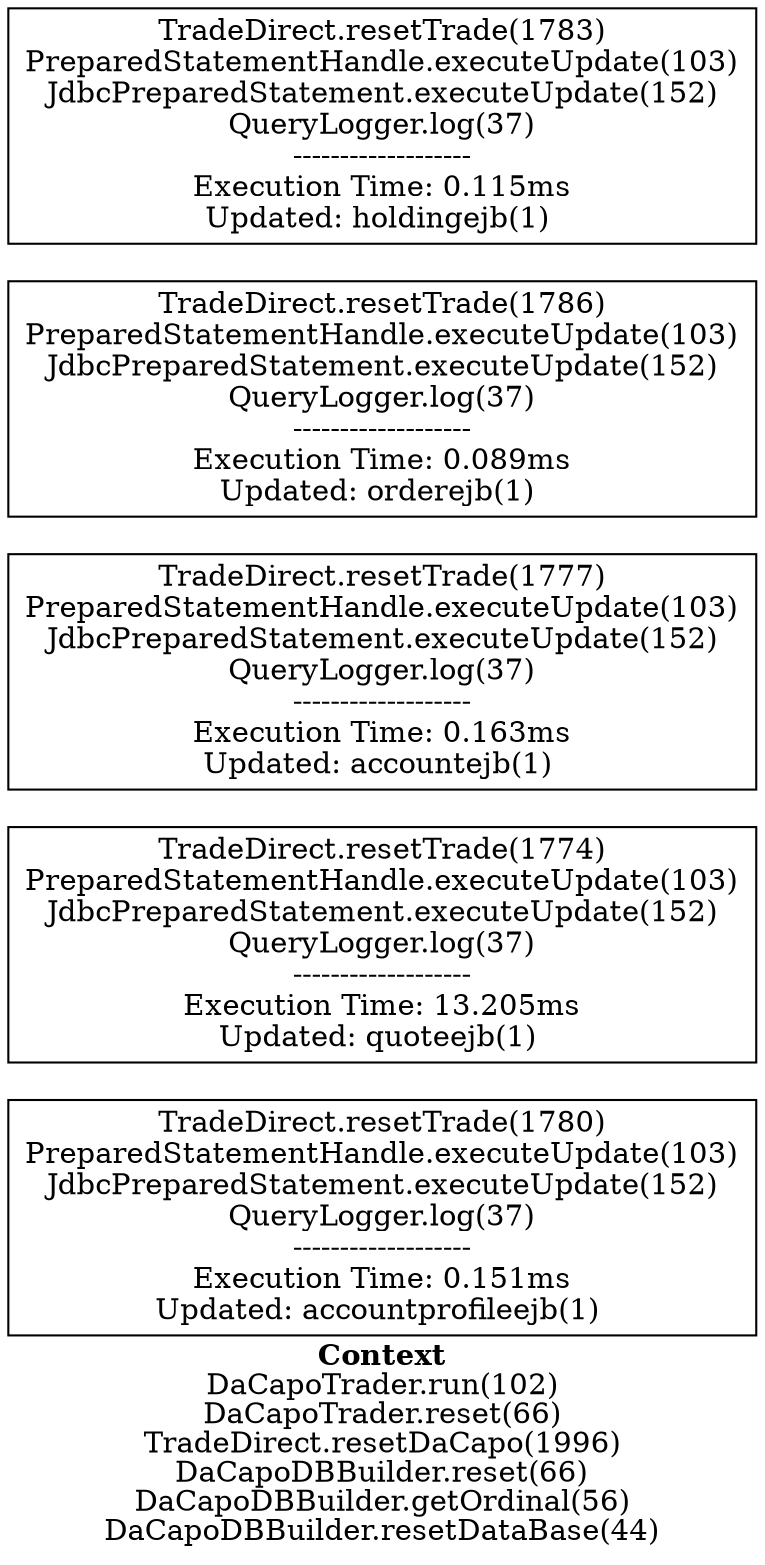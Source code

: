 digraph 461631130 { 
label=<<font face="Times-Bold">Context</font><br/>DaCapoTrader.run(102)<br/>DaCapoTrader.reset(66)<br/>TradeDirect.resetDaCapo(1996)<br/>DaCapoDBBuilder.reset(66)<br/>DaCapoDBBuilder.getOrdinal(56)<br/>DaCapoDBBuilder.resetDataBase(44)>;rankdir=RL;
1 [label="TradeDirect.resetTrade(1780)\nPreparedStatementHandle.executeUpdate(103)\nJdbcPreparedStatement.executeUpdate(152)\nQueryLogger.log(37)\n-------------------\nExecution Time: 0.151ms\nUpdated: accountprofileejb(1) \n", shape=box];
2 [label="TradeDirect.resetTrade(1774)\nPreparedStatementHandle.executeUpdate(103)\nJdbcPreparedStatement.executeUpdate(152)\nQueryLogger.log(37)\n-------------------\nExecution Time: 13.205ms\nUpdated: quoteejb(1) \n", shape=box];
3 [label="TradeDirect.resetTrade(1777)\nPreparedStatementHandle.executeUpdate(103)\nJdbcPreparedStatement.executeUpdate(152)\nQueryLogger.log(37)\n-------------------\nExecution Time: 0.163ms\nUpdated: accountejb(1) \n", shape=box];
4 [label="TradeDirect.resetTrade(1786)\nPreparedStatementHandle.executeUpdate(103)\nJdbcPreparedStatement.executeUpdate(152)\nQueryLogger.log(37)\n-------------------\nExecution Time: 0.089ms\nUpdated: orderejb(1) \n", shape=box];
5 [label="TradeDirect.resetTrade(1783)\nPreparedStatementHandle.executeUpdate(103)\nJdbcPreparedStatement.executeUpdate(152)\nQueryLogger.log(37)\n-------------------\nExecution Time: 0.115ms\nUpdated: holdingejb(1) \n", shape=box];
}

